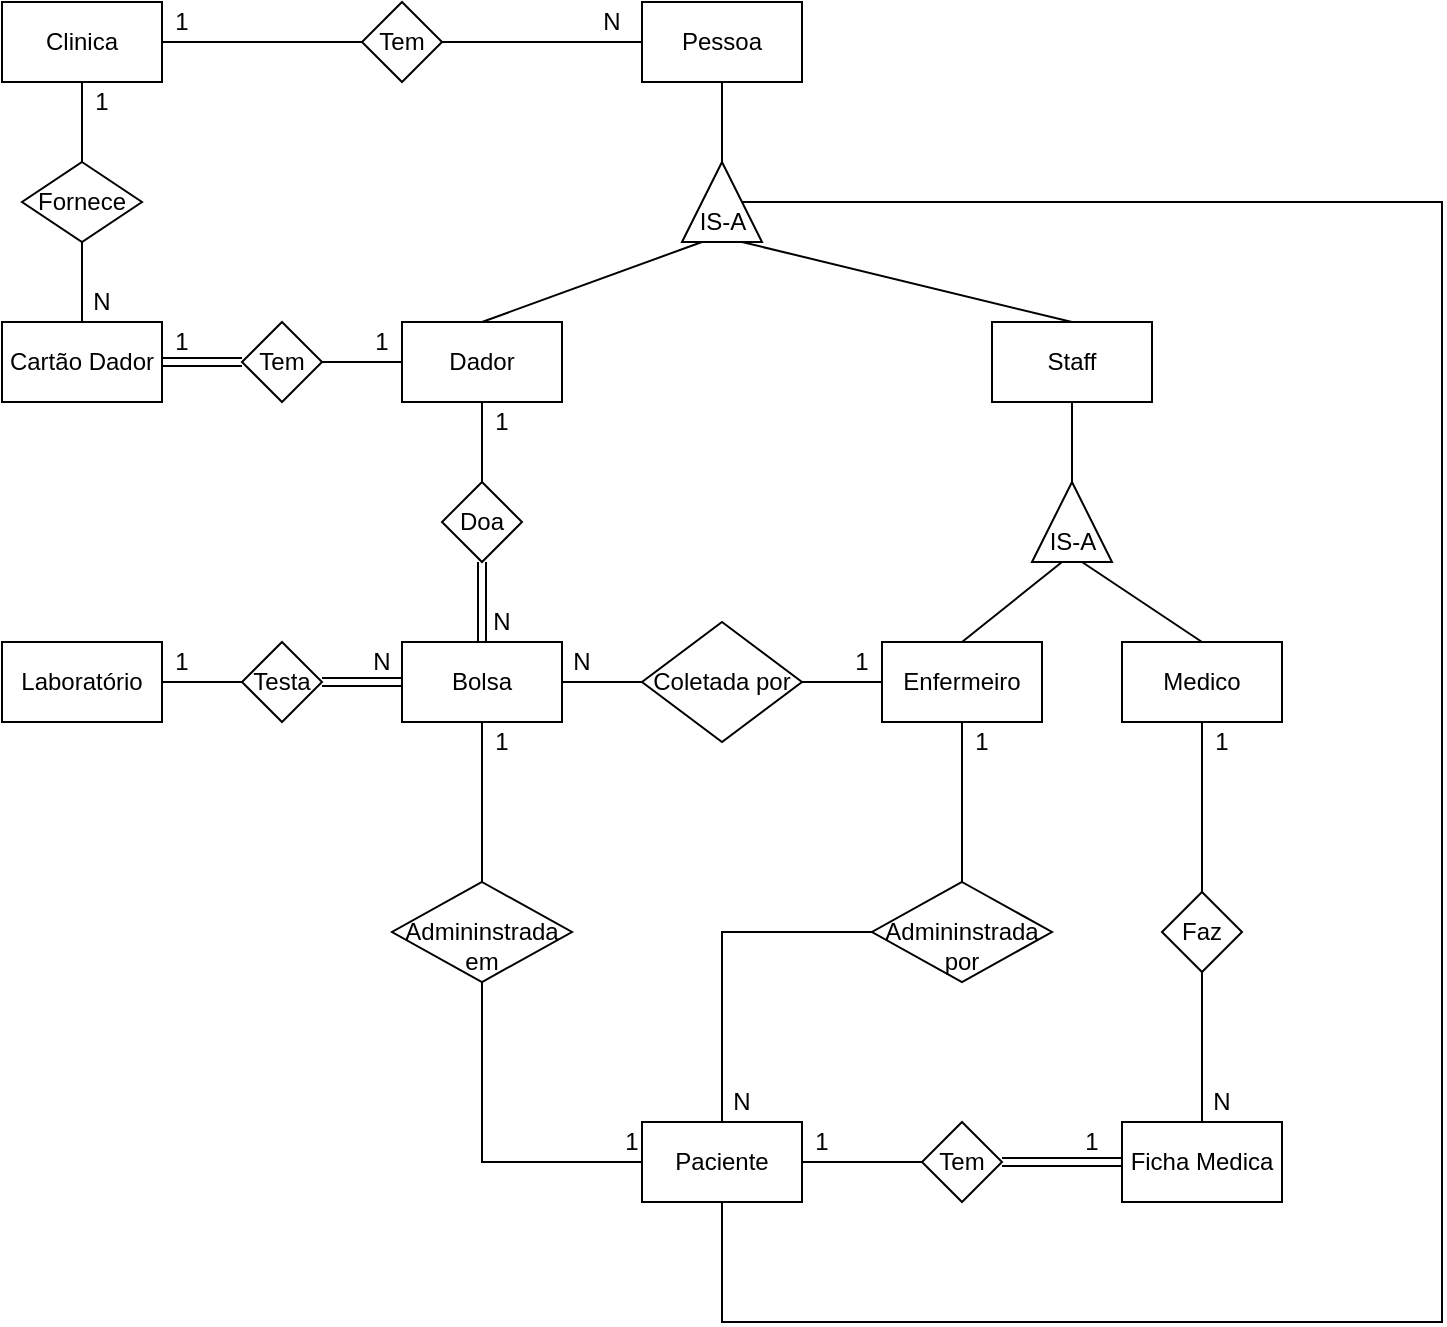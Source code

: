 <mxfile version="24.2.3" type="device">
  <diagram name="Page-1" id="y9fdvsJP01LTRV1NXIzd">
    <mxGraphModel dx="724" dy="397" grid="1" gridSize="10" guides="1" tooltips="1" connect="1" arrows="1" fold="1" page="1" pageScale="1" pageWidth="850" pageHeight="1100" math="0" shadow="0">
      <root>
        <mxCell id="0" />
        <mxCell id="1" parent="0" />
        <mxCell id="dB53JGvOFBfMMkXf-lnQ-2" value="Cartão Dador" style="rounded=0;whiteSpace=wrap;html=1;" vertex="1" parent="1">
          <mxGeometry x="80" y="240" width="80" height="40" as="geometry" />
        </mxCell>
        <mxCell id="dB53JGvOFBfMMkXf-lnQ-16" value="Clinica" style="rounded=0;whiteSpace=wrap;html=1;" vertex="1" parent="1">
          <mxGeometry x="80" y="80" width="80" height="40" as="geometry" />
        </mxCell>
        <mxCell id="dB53JGvOFBfMMkXf-lnQ-24" value="Pessoa" style="rounded=0;whiteSpace=wrap;html=1;" vertex="1" parent="1">
          <mxGeometry x="400" y="80" width="80" height="40" as="geometry" />
        </mxCell>
        <mxCell id="dB53JGvOFBfMMkXf-lnQ-25" value="Dador" style="rounded=0;whiteSpace=wrap;html=1;" vertex="1" parent="1">
          <mxGeometry x="280" y="240" width="80" height="40" as="geometry" />
        </mxCell>
        <mxCell id="dB53JGvOFBfMMkXf-lnQ-26" value="Paciente" style="rounded=0;whiteSpace=wrap;html=1;" vertex="1" parent="1">
          <mxGeometry x="400" y="640" width="80" height="40" as="geometry" />
        </mxCell>
        <mxCell id="dB53JGvOFBfMMkXf-lnQ-27" value="Staff" style="rounded=0;whiteSpace=wrap;html=1;" vertex="1" parent="1">
          <mxGeometry x="575" y="240" width="80" height="40" as="geometry" />
        </mxCell>
        <mxCell id="dB53JGvOFBfMMkXf-lnQ-29" value="Bolsa" style="rounded=0;whiteSpace=wrap;html=1;" vertex="1" parent="1">
          <mxGeometry x="280" y="400" width="80" height="40" as="geometry" />
        </mxCell>
        <mxCell id="dB53JGvOFBfMMkXf-lnQ-30" value="Laboratório" style="rounded=0;whiteSpace=wrap;html=1;" vertex="1" parent="1">
          <mxGeometry x="80" y="400" width="80" height="40" as="geometry" />
        </mxCell>
        <mxCell id="dB53JGvOFBfMMkXf-lnQ-31" value="Medico" style="rounded=0;whiteSpace=wrap;html=1;" vertex="1" parent="1">
          <mxGeometry x="640" y="400" width="80" height="40" as="geometry" />
        </mxCell>
        <mxCell id="dB53JGvOFBfMMkXf-lnQ-32" value="Enfermeiro" style="rounded=0;whiteSpace=wrap;html=1;" vertex="1" parent="1">
          <mxGeometry x="520" y="400" width="80" height="40" as="geometry" />
        </mxCell>
        <mxCell id="dB53JGvOFBfMMkXf-lnQ-33" value="Ficha Medica" style="rounded=0;whiteSpace=wrap;html=1;" vertex="1" parent="1">
          <mxGeometry x="640" y="640" width="80" height="40" as="geometry" />
        </mxCell>
        <mxCell id="dB53JGvOFBfMMkXf-lnQ-34" value="Tem" style="rhombus;whiteSpace=wrap;html=1;" vertex="1" parent="1">
          <mxGeometry x="260" y="80" width="40" height="40" as="geometry" />
        </mxCell>
        <mxCell id="dB53JGvOFBfMMkXf-lnQ-36" value="Fornece" style="rhombus;whiteSpace=wrap;html=1;" vertex="1" parent="1">
          <mxGeometry x="90" y="160" width="60" height="40" as="geometry" />
        </mxCell>
        <mxCell id="dB53JGvOFBfMMkXf-lnQ-37" value="Tem" style="rhombus;whiteSpace=wrap;html=1;" vertex="1" parent="1">
          <mxGeometry x="200" y="240" width="40" height="40" as="geometry" />
        </mxCell>
        <mxCell id="dB53JGvOFBfMMkXf-lnQ-38" value="Doa" style="rhombus;whiteSpace=wrap;html=1;" vertex="1" parent="1">
          <mxGeometry x="300" y="320" width="40" height="40" as="geometry" />
        </mxCell>
        <mxCell id="dB53JGvOFBfMMkXf-lnQ-39" value="Testa" style="rhombus;whiteSpace=wrap;html=1;" vertex="1" parent="1">
          <mxGeometry x="200" y="400" width="40" height="40" as="geometry" />
        </mxCell>
        <mxCell id="dB53JGvOFBfMMkXf-lnQ-40" value="Faz" style="rhombus;whiteSpace=wrap;html=1;" vertex="1" parent="1">
          <mxGeometry x="660" y="525" width="40" height="40" as="geometry" />
        </mxCell>
        <mxCell id="dB53JGvOFBfMMkXf-lnQ-41" value="Coletada por" style="rhombus;whiteSpace=wrap;html=1;" vertex="1" parent="1">
          <mxGeometry x="400" y="390" width="80" height="60" as="geometry" />
        </mxCell>
        <mxCell id="dB53JGvOFBfMMkXf-lnQ-43" value="&lt;div&gt;&lt;br&gt;&lt;/div&gt;Admininstrada&lt;div&gt;em&lt;/div&gt;" style="rhombus;whiteSpace=wrap;html=1;" vertex="1" parent="1">
          <mxGeometry x="275" y="520" width="90" height="50" as="geometry" />
        </mxCell>
        <mxCell id="dB53JGvOFBfMMkXf-lnQ-46" value="&lt;div&gt;&lt;br&gt;&lt;/div&gt;Admininstrada&lt;div&gt;por&lt;/div&gt;" style="rhombus;whiteSpace=wrap;html=1;" vertex="1" parent="1">
          <mxGeometry x="515" y="520" width="90" height="50" as="geometry" />
        </mxCell>
        <mxCell id="dB53JGvOFBfMMkXf-lnQ-47" value="" style="triangle;whiteSpace=wrap;html=1;rotation=-90;" vertex="1" parent="1">
          <mxGeometry x="420" y="160" width="40" height="40" as="geometry" />
        </mxCell>
        <mxCell id="dB53JGvOFBfMMkXf-lnQ-48" value="IS-A" style="text;html=1;align=center;verticalAlign=middle;resizable=0;points=[];autosize=1;strokeColor=none;fillColor=none;" vertex="1" parent="1">
          <mxGeometry x="415" y="175" width="50" height="30" as="geometry" />
        </mxCell>
        <mxCell id="dB53JGvOFBfMMkXf-lnQ-51" value="" style="triangle;whiteSpace=wrap;html=1;rotation=-90;" vertex="1" parent="1">
          <mxGeometry x="595" y="320" width="40" height="40" as="geometry" />
        </mxCell>
        <mxCell id="dB53JGvOFBfMMkXf-lnQ-52" value="IS-A" style="text;html=1;align=center;verticalAlign=middle;resizable=0;points=[];autosize=1;strokeColor=none;fillColor=none;" vertex="1" parent="1">
          <mxGeometry x="590" y="335" width="50" height="30" as="geometry" />
        </mxCell>
        <mxCell id="dB53JGvOFBfMMkXf-lnQ-53" style="edgeStyle=none;rounded=0;orthogonalLoop=1;jettySize=auto;html=1;entryX=0.5;entryY=0;entryDx=0;entryDy=0;endArrow=none;endFill=0;exitX=0.5;exitY=1;exitDx=0;exitDy=0;" edge="1" parent="1" source="dB53JGvOFBfMMkXf-lnQ-16" target="dB53JGvOFBfMMkXf-lnQ-36">
          <mxGeometry relative="1" as="geometry">
            <mxPoint x="400" y="150" as="sourcePoint" />
            <mxPoint x="400" y="240" as="targetPoint" />
          </mxGeometry>
        </mxCell>
        <mxCell id="dB53JGvOFBfMMkXf-lnQ-54" style="edgeStyle=none;rounded=0;orthogonalLoop=1;jettySize=auto;html=1;entryX=0.5;entryY=0;entryDx=0;entryDy=0;endArrow=none;endFill=0;exitX=0.5;exitY=1;exitDx=0;exitDy=0;" edge="1" parent="1" source="dB53JGvOFBfMMkXf-lnQ-36" target="dB53JGvOFBfMMkXf-lnQ-2">
          <mxGeometry relative="1" as="geometry">
            <mxPoint x="130" y="130" as="sourcePoint" />
            <mxPoint x="130" y="170" as="targetPoint" />
          </mxGeometry>
        </mxCell>
        <mxCell id="dB53JGvOFBfMMkXf-lnQ-55" style="edgeStyle=none;rounded=0;orthogonalLoop=1;jettySize=auto;html=1;entryX=0;entryY=0.5;entryDx=0;entryDy=0;endArrow=none;endFill=0;exitX=1;exitY=0.5;exitDx=0;exitDy=0;" edge="1" parent="1" source="dB53JGvOFBfMMkXf-lnQ-16" target="dB53JGvOFBfMMkXf-lnQ-34">
          <mxGeometry relative="1" as="geometry">
            <mxPoint x="140" y="140" as="sourcePoint" />
            <mxPoint x="140" y="180" as="targetPoint" />
          </mxGeometry>
        </mxCell>
        <mxCell id="dB53JGvOFBfMMkXf-lnQ-56" style="edgeStyle=none;rounded=0;orthogonalLoop=1;jettySize=auto;html=1;entryX=0;entryY=0.5;entryDx=0;entryDy=0;endArrow=none;endFill=0;exitX=1;exitY=0.5;exitDx=0;exitDy=0;" edge="1" parent="1" source="dB53JGvOFBfMMkXf-lnQ-34" target="dB53JGvOFBfMMkXf-lnQ-24">
          <mxGeometry relative="1" as="geometry">
            <mxPoint x="150" y="150" as="sourcePoint" />
            <mxPoint x="150" y="190" as="targetPoint" />
          </mxGeometry>
        </mxCell>
        <mxCell id="dB53JGvOFBfMMkXf-lnQ-57" style="edgeStyle=none;rounded=0;orthogonalLoop=1;jettySize=auto;html=1;entryX=1;entryY=0.5;entryDx=0;entryDy=0;endArrow=none;endFill=0;exitX=0.5;exitY=1;exitDx=0;exitDy=0;" edge="1" parent="1" source="dB53JGvOFBfMMkXf-lnQ-24" target="dB53JGvOFBfMMkXf-lnQ-47">
          <mxGeometry relative="1" as="geometry">
            <mxPoint x="160" y="160" as="sourcePoint" />
            <mxPoint x="160" y="200" as="targetPoint" />
          </mxGeometry>
        </mxCell>
        <mxCell id="dB53JGvOFBfMMkXf-lnQ-58" style="edgeStyle=none;rounded=0;orthogonalLoop=1;jettySize=auto;html=1;entryX=1;entryY=0.5;entryDx=0;entryDy=0;endArrow=none;endFill=0;exitX=0;exitY=0.5;exitDx=0;exitDy=0;shape=link;" edge="1" parent="1" source="dB53JGvOFBfMMkXf-lnQ-37" target="dB53JGvOFBfMMkXf-lnQ-2">
          <mxGeometry relative="1" as="geometry">
            <mxPoint x="170" y="170" as="sourcePoint" />
            <mxPoint x="170" y="210" as="targetPoint" />
          </mxGeometry>
        </mxCell>
        <mxCell id="dB53JGvOFBfMMkXf-lnQ-59" style="edgeStyle=none;rounded=0;orthogonalLoop=1;jettySize=auto;html=1;entryX=1;entryY=0.5;entryDx=0;entryDy=0;endArrow=none;endFill=0;exitX=0;exitY=0.5;exitDx=0;exitDy=0;" edge="1" parent="1" source="dB53JGvOFBfMMkXf-lnQ-25" target="dB53JGvOFBfMMkXf-lnQ-37">
          <mxGeometry relative="1" as="geometry">
            <mxPoint x="180" y="180" as="sourcePoint" />
            <mxPoint x="180" y="220" as="targetPoint" />
          </mxGeometry>
        </mxCell>
        <mxCell id="dB53JGvOFBfMMkXf-lnQ-60" style="edgeStyle=none;rounded=0;orthogonalLoop=1;jettySize=auto;html=1;entryX=0.5;entryY=0;entryDx=0;entryDy=0;endArrow=none;endFill=0;exitX=0.5;exitY=1;exitDx=0;exitDy=0;" edge="1" parent="1" source="dB53JGvOFBfMMkXf-lnQ-25" target="dB53JGvOFBfMMkXf-lnQ-38">
          <mxGeometry relative="1" as="geometry">
            <mxPoint x="190" y="190" as="sourcePoint" />
            <mxPoint x="190" y="230" as="targetPoint" />
          </mxGeometry>
        </mxCell>
        <mxCell id="dB53JGvOFBfMMkXf-lnQ-61" style="edgeStyle=none;rounded=0;orthogonalLoop=1;jettySize=auto;html=1;entryX=0.5;entryY=0;entryDx=0;entryDy=0;endArrow=none;endFill=0;exitX=0.5;exitY=1;exitDx=0;exitDy=0;shape=link;" edge="1" parent="1" source="dB53JGvOFBfMMkXf-lnQ-38" target="dB53JGvOFBfMMkXf-lnQ-29">
          <mxGeometry relative="1" as="geometry">
            <mxPoint x="200" y="200" as="sourcePoint" />
            <mxPoint x="200" y="240" as="targetPoint" />
          </mxGeometry>
        </mxCell>
        <mxCell id="dB53JGvOFBfMMkXf-lnQ-62" style="edgeStyle=none;rounded=0;orthogonalLoop=1;jettySize=auto;html=1;entryX=0;entryY=0.5;entryDx=0;entryDy=0;endArrow=none;endFill=0;exitX=1;exitY=0.5;exitDx=0;exitDy=0;" edge="1" parent="1" source="dB53JGvOFBfMMkXf-lnQ-30" target="dB53JGvOFBfMMkXf-lnQ-39">
          <mxGeometry relative="1" as="geometry">
            <mxPoint x="210" y="210" as="sourcePoint" />
            <mxPoint x="210" y="250" as="targetPoint" />
          </mxGeometry>
        </mxCell>
        <mxCell id="dB53JGvOFBfMMkXf-lnQ-63" style="edgeStyle=none;rounded=0;orthogonalLoop=1;jettySize=auto;html=1;entryX=1;entryY=0.5;entryDx=0;entryDy=0;endArrow=none;endFill=0;exitX=0;exitY=0.5;exitDx=0;exitDy=0;shape=link;" edge="1" parent="1" source="dB53JGvOFBfMMkXf-lnQ-29" target="dB53JGvOFBfMMkXf-lnQ-39">
          <mxGeometry relative="1" as="geometry">
            <mxPoint x="220" y="220" as="sourcePoint" />
            <mxPoint x="220" y="260" as="targetPoint" />
          </mxGeometry>
        </mxCell>
        <mxCell id="dB53JGvOFBfMMkXf-lnQ-64" style="edgeStyle=none;rounded=0;orthogonalLoop=1;jettySize=auto;html=1;entryX=0.5;entryY=0;entryDx=0;entryDy=0;endArrow=none;endFill=0;exitX=0.3;exitY=0.833;exitDx=0;exitDy=0;exitPerimeter=0;" edge="1" parent="1" source="dB53JGvOFBfMMkXf-lnQ-48" target="dB53JGvOFBfMMkXf-lnQ-25">
          <mxGeometry relative="1" as="geometry">
            <mxPoint x="230" y="230" as="sourcePoint" />
            <mxPoint x="230" y="270" as="targetPoint" />
          </mxGeometry>
        </mxCell>
        <mxCell id="dB53JGvOFBfMMkXf-lnQ-65" style="edgeStyle=none;rounded=0;orthogonalLoop=1;jettySize=auto;html=1;entryX=0.5;entryY=0;entryDx=0;entryDy=0;endArrow=none;endFill=0;" edge="1" parent="1" target="dB53JGvOFBfMMkXf-lnQ-27">
          <mxGeometry relative="1" as="geometry">
            <mxPoint x="450" y="200" as="sourcePoint" />
            <mxPoint x="240" y="280" as="targetPoint" />
          </mxGeometry>
        </mxCell>
        <mxCell id="dB53JGvOFBfMMkXf-lnQ-66" style="edgeStyle=none;rounded=0;orthogonalLoop=1;jettySize=auto;html=1;entryX=1;entryY=0.5;entryDx=0;entryDy=0;endArrow=none;endFill=0;exitX=0.5;exitY=1;exitDx=0;exitDy=0;" edge="1" parent="1" source="dB53JGvOFBfMMkXf-lnQ-27" target="dB53JGvOFBfMMkXf-lnQ-51">
          <mxGeometry relative="1" as="geometry">
            <mxPoint x="250" y="250" as="sourcePoint" />
            <mxPoint x="250" y="290" as="targetPoint" />
          </mxGeometry>
        </mxCell>
        <mxCell id="dB53JGvOFBfMMkXf-lnQ-67" style="edgeStyle=none;rounded=0;orthogonalLoop=1;jettySize=auto;html=1;entryX=0.5;entryY=0;entryDx=0;entryDy=0;endArrow=none;endFill=0;exitX=0.4;exitY=0.833;exitDx=0;exitDy=0;exitPerimeter=0;" edge="1" parent="1" source="dB53JGvOFBfMMkXf-lnQ-52" target="dB53JGvOFBfMMkXf-lnQ-32">
          <mxGeometry relative="1" as="geometry">
            <mxPoint x="625" y="290" as="sourcePoint" />
            <mxPoint x="625" y="328" as="targetPoint" />
          </mxGeometry>
        </mxCell>
        <mxCell id="dB53JGvOFBfMMkXf-lnQ-68" style="edgeStyle=none;rounded=0;orthogonalLoop=1;jettySize=auto;html=1;entryX=0.5;entryY=0;entryDx=0;entryDy=0;endArrow=none;endFill=0;exitX=0.6;exitY=0.833;exitDx=0;exitDy=0;exitPerimeter=0;" edge="1" parent="1" source="dB53JGvOFBfMMkXf-lnQ-52" target="dB53JGvOFBfMMkXf-lnQ-31">
          <mxGeometry relative="1" as="geometry">
            <mxPoint x="635" y="300" as="sourcePoint" />
            <mxPoint x="635" y="338" as="targetPoint" />
          </mxGeometry>
        </mxCell>
        <mxCell id="dB53JGvOFBfMMkXf-lnQ-69" style="edgeStyle=none;rounded=0;orthogonalLoop=1;jettySize=auto;html=1;entryX=0.5;entryY=0;entryDx=0;entryDy=0;endArrow=none;endFill=0;exitX=0.5;exitY=1;exitDx=0;exitDy=0;" edge="1" parent="1" source="dB53JGvOFBfMMkXf-lnQ-31" target="dB53JGvOFBfMMkXf-lnQ-40">
          <mxGeometry relative="1" as="geometry">
            <mxPoint x="645" y="310" as="sourcePoint" />
            <mxPoint x="645" y="348" as="targetPoint" />
          </mxGeometry>
        </mxCell>
        <mxCell id="dB53JGvOFBfMMkXf-lnQ-70" style="edgeStyle=none;rounded=0;orthogonalLoop=1;jettySize=auto;html=1;entryX=0.5;entryY=0;entryDx=0;entryDy=0;endArrow=none;endFill=0;exitX=0.5;exitY=1;exitDx=0;exitDy=0;" edge="1" parent="1" source="dB53JGvOFBfMMkXf-lnQ-32" target="dB53JGvOFBfMMkXf-lnQ-46">
          <mxGeometry relative="1" as="geometry">
            <mxPoint x="655" y="320" as="sourcePoint" />
            <mxPoint x="655" y="358" as="targetPoint" />
          </mxGeometry>
        </mxCell>
        <mxCell id="dB53JGvOFBfMMkXf-lnQ-71" style="edgeStyle=none;rounded=0;orthogonalLoop=1;jettySize=auto;html=1;entryX=0.5;entryY=0;entryDx=0;entryDy=0;endArrow=none;endFill=0;exitX=0.5;exitY=1;exitDx=0;exitDy=0;" edge="1" parent="1" source="dB53JGvOFBfMMkXf-lnQ-40" target="dB53JGvOFBfMMkXf-lnQ-33">
          <mxGeometry relative="1" as="geometry">
            <mxPoint x="665" y="330" as="sourcePoint" />
            <mxPoint x="665" y="368" as="targetPoint" />
          </mxGeometry>
        </mxCell>
        <mxCell id="dB53JGvOFBfMMkXf-lnQ-73" style="edgeStyle=none;rounded=0;orthogonalLoop=1;jettySize=auto;html=1;entryX=0.5;entryY=1;entryDx=0;entryDy=0;endArrow=none;endFill=0;exitX=0.5;exitY=0;exitDx=0;exitDy=0;" edge="1" parent="1" source="dB53JGvOFBfMMkXf-lnQ-43" target="dB53JGvOFBfMMkXf-lnQ-29">
          <mxGeometry relative="1" as="geometry">
            <mxPoint x="470" y="650" as="sourcePoint" />
            <mxPoint x="570" y="580" as="targetPoint" />
          </mxGeometry>
        </mxCell>
        <mxCell id="dB53JGvOFBfMMkXf-lnQ-74" style="edgeStyle=none;rounded=0;orthogonalLoop=1;jettySize=auto;html=1;entryX=0.5;entryY=1;entryDx=0;entryDy=0;endArrow=none;endFill=0;exitX=0;exitY=0.5;exitDx=0;exitDy=0;" edge="1" parent="1" source="dB53JGvOFBfMMkXf-lnQ-26" target="dB53JGvOFBfMMkXf-lnQ-43">
          <mxGeometry relative="1" as="geometry">
            <mxPoint x="240" y="670" as="sourcePoint" />
            <mxPoint x="320" y="580" as="targetPoint" />
            <Array as="points">
              <mxPoint x="320" y="660" />
            </Array>
          </mxGeometry>
        </mxCell>
        <mxCell id="dB53JGvOFBfMMkXf-lnQ-75" style="edgeStyle=none;rounded=0;orthogonalLoop=1;jettySize=auto;html=1;entryX=1;entryY=0.5;entryDx=0;entryDy=0;endArrow=none;endFill=0;exitX=0;exitY=0.5;exitDx=0;exitDy=0;" edge="1" parent="1" source="dB53JGvOFBfMMkXf-lnQ-41" target="dB53JGvOFBfMMkXf-lnQ-29">
          <mxGeometry relative="1" as="geometry">
            <mxPoint x="330" y="370" as="sourcePoint" />
            <mxPoint x="330" y="410" as="targetPoint" />
          </mxGeometry>
        </mxCell>
        <mxCell id="dB53JGvOFBfMMkXf-lnQ-77" style="edgeStyle=none;rounded=0;orthogonalLoop=1;jettySize=auto;html=1;entryX=1;entryY=0.5;entryDx=0;entryDy=0;endArrow=none;endFill=0;exitX=0;exitY=0.5;exitDx=0;exitDy=0;" edge="1" parent="1" source="dB53JGvOFBfMMkXf-lnQ-32" target="dB53JGvOFBfMMkXf-lnQ-41">
          <mxGeometry relative="1" as="geometry">
            <mxPoint x="340" y="380" as="sourcePoint" />
            <mxPoint x="340" y="420" as="targetPoint" />
          </mxGeometry>
        </mxCell>
        <mxCell id="dB53JGvOFBfMMkXf-lnQ-78" style="edgeStyle=none;rounded=0;orthogonalLoop=1;jettySize=auto;html=1;entryX=0.5;entryY=0;entryDx=0;entryDy=0;endArrow=none;endFill=0;exitX=0;exitY=0.5;exitDx=0;exitDy=0;" edge="1" parent="1" source="dB53JGvOFBfMMkXf-lnQ-46" target="dB53JGvOFBfMMkXf-lnQ-26">
          <mxGeometry relative="1" as="geometry">
            <mxPoint x="570" y="450" as="sourcePoint" />
            <mxPoint x="570" y="530" as="targetPoint" />
            <Array as="points">
              <mxPoint x="440" y="545" />
            </Array>
          </mxGeometry>
        </mxCell>
        <mxCell id="dB53JGvOFBfMMkXf-lnQ-79" value="Tem" style="rhombus;whiteSpace=wrap;html=1;" vertex="1" parent="1">
          <mxGeometry x="540" y="640" width="40" height="40" as="geometry" />
        </mxCell>
        <mxCell id="dB53JGvOFBfMMkXf-lnQ-80" style="edgeStyle=none;rounded=0;orthogonalLoop=1;jettySize=auto;html=1;entryX=0;entryY=0.5;entryDx=0;entryDy=0;endArrow=none;endFill=0;exitX=1;exitY=0.5;exitDx=0;exitDy=0;shape=link;" edge="1" parent="1" source="dB53JGvOFBfMMkXf-lnQ-79" target="dB53JGvOFBfMMkXf-lnQ-33">
          <mxGeometry relative="1" as="geometry">
            <mxPoint x="690" y="575" as="sourcePoint" />
            <mxPoint x="690" y="650" as="targetPoint" />
          </mxGeometry>
        </mxCell>
        <mxCell id="dB53JGvOFBfMMkXf-lnQ-81" style="edgeStyle=none;rounded=0;orthogonalLoop=1;jettySize=auto;html=1;entryX=0;entryY=0.5;entryDx=0;entryDy=0;endArrow=none;endFill=0;exitX=1;exitY=0.5;exitDx=0;exitDy=0;" edge="1" parent="1" source="dB53JGvOFBfMMkXf-lnQ-26" target="dB53JGvOFBfMMkXf-lnQ-79">
          <mxGeometry relative="1" as="geometry">
            <mxPoint x="590" y="670" as="sourcePoint" />
            <mxPoint x="650" y="670" as="targetPoint" />
          </mxGeometry>
        </mxCell>
        <mxCell id="dB53JGvOFBfMMkXf-lnQ-82" style="edgeStyle=none;rounded=0;orthogonalLoop=1;jettySize=auto;html=1;endArrow=none;endFill=0;entryX=0.5;entryY=1;entryDx=0;entryDy=0;exitX=0.5;exitY=1;exitDx=0;exitDy=0;" edge="1" parent="1" source="dB53JGvOFBfMMkXf-lnQ-47" target="dB53JGvOFBfMMkXf-lnQ-26">
          <mxGeometry relative="1" as="geometry">
            <mxPoint x="465" y="188" as="sourcePoint" />
            <mxPoint x="420" y="730" as="targetPoint" />
            <Array as="points">
              <mxPoint x="800" y="180" />
              <mxPoint x="800" y="740" />
              <mxPoint x="440" y="740" />
            </Array>
          </mxGeometry>
        </mxCell>
        <mxCell id="dB53JGvOFBfMMkXf-lnQ-83" value="1" style="text;html=1;align=center;verticalAlign=middle;whiteSpace=wrap;rounded=0;" vertex="1" parent="1">
          <mxGeometry x="150" y="80" width="40" height="20" as="geometry" />
        </mxCell>
        <mxCell id="dB53JGvOFBfMMkXf-lnQ-84" value="N" style="text;html=1;align=center;verticalAlign=middle;whiteSpace=wrap;rounded=0;" vertex="1" parent="1">
          <mxGeometry x="365" y="80" width="40" height="20" as="geometry" />
        </mxCell>
        <mxCell id="dB53JGvOFBfMMkXf-lnQ-85" value="1" style="text;html=1;align=center;verticalAlign=middle;whiteSpace=wrap;rounded=0;" vertex="1" parent="1">
          <mxGeometry x="110" y="120" width="40" height="20" as="geometry" />
        </mxCell>
        <mxCell id="dB53JGvOFBfMMkXf-lnQ-86" value="N" style="text;html=1;align=center;verticalAlign=middle;whiteSpace=wrap;rounded=0;" vertex="1" parent="1">
          <mxGeometry x="110" y="220" width="40" height="20" as="geometry" />
        </mxCell>
        <mxCell id="dB53JGvOFBfMMkXf-lnQ-87" value="1" style="text;html=1;align=center;verticalAlign=middle;whiteSpace=wrap;rounded=0;" vertex="1" parent="1">
          <mxGeometry x="150" y="240" width="40" height="20" as="geometry" />
        </mxCell>
        <mxCell id="dB53JGvOFBfMMkXf-lnQ-88" value="N" style="text;html=1;align=center;verticalAlign=middle;whiteSpace=wrap;rounded=0;" vertex="1" parent="1">
          <mxGeometry x="310" y="380" width="40" height="20" as="geometry" />
        </mxCell>
        <mxCell id="dB53JGvOFBfMMkXf-lnQ-89" value="1" style="text;html=1;align=center;verticalAlign=middle;whiteSpace=wrap;rounded=0;" vertex="1" parent="1">
          <mxGeometry x="250" y="240" width="40" height="20" as="geometry" />
        </mxCell>
        <mxCell id="dB53JGvOFBfMMkXf-lnQ-90" value="1" style="text;html=1;align=center;verticalAlign=middle;whiteSpace=wrap;rounded=0;" vertex="1" parent="1">
          <mxGeometry x="310" y="280" width="40" height="20" as="geometry" />
        </mxCell>
        <mxCell id="dB53JGvOFBfMMkXf-lnQ-91" value="N" style="text;html=1;align=center;verticalAlign=middle;whiteSpace=wrap;rounded=0;" vertex="1" parent="1">
          <mxGeometry x="250" y="400" width="40" height="20" as="geometry" />
        </mxCell>
        <mxCell id="dB53JGvOFBfMMkXf-lnQ-95" value="1" style="text;html=1;align=center;verticalAlign=middle;whiteSpace=wrap;rounded=0;" vertex="1" parent="1">
          <mxGeometry x="150" y="400" width="40" height="20" as="geometry" />
        </mxCell>
        <mxCell id="dB53JGvOFBfMMkXf-lnQ-96" value="1" style="text;html=1;align=center;verticalAlign=middle;whiteSpace=wrap;rounded=0;" vertex="1" parent="1">
          <mxGeometry x="310" y="440" width="40" height="20" as="geometry" />
        </mxCell>
        <mxCell id="dB53JGvOFBfMMkXf-lnQ-97" value="1" style="text;html=1;align=center;verticalAlign=middle;whiteSpace=wrap;rounded=0;" vertex="1" parent="1">
          <mxGeometry x="375" y="640" width="40" height="20" as="geometry" />
        </mxCell>
        <mxCell id="dB53JGvOFBfMMkXf-lnQ-98" value="1" style="text;html=1;align=center;verticalAlign=middle;whiteSpace=wrap;rounded=0;" vertex="1" parent="1">
          <mxGeometry x="490" y="400" width="40" height="20" as="geometry" />
        </mxCell>
        <mxCell id="dB53JGvOFBfMMkXf-lnQ-99" value="N" style="text;html=1;align=center;verticalAlign=middle;whiteSpace=wrap;rounded=0;" vertex="1" parent="1">
          <mxGeometry x="350" y="400" width="40" height="20" as="geometry" />
        </mxCell>
        <mxCell id="dB53JGvOFBfMMkXf-lnQ-100" value="1" style="text;html=1;align=center;verticalAlign=middle;whiteSpace=wrap;rounded=0;" vertex="1" parent="1">
          <mxGeometry x="550" y="440" width="40" height="20" as="geometry" />
        </mxCell>
        <mxCell id="dB53JGvOFBfMMkXf-lnQ-101" value="N" style="text;html=1;align=center;verticalAlign=middle;whiteSpace=wrap;rounded=0;" vertex="1" parent="1">
          <mxGeometry x="430" y="620" width="40" height="20" as="geometry" />
        </mxCell>
        <mxCell id="dB53JGvOFBfMMkXf-lnQ-102" value="1" style="text;html=1;align=center;verticalAlign=middle;whiteSpace=wrap;rounded=0;" vertex="1" parent="1">
          <mxGeometry x="470" y="640" width="40" height="20" as="geometry" />
        </mxCell>
        <mxCell id="dB53JGvOFBfMMkXf-lnQ-103" value="1" style="text;html=1;align=center;verticalAlign=middle;whiteSpace=wrap;rounded=0;" vertex="1" parent="1">
          <mxGeometry x="605" y="640" width="40" height="20" as="geometry" />
        </mxCell>
        <mxCell id="dB53JGvOFBfMMkXf-lnQ-104" value="1" style="text;html=1;align=center;verticalAlign=middle;whiteSpace=wrap;rounded=0;" vertex="1" parent="1">
          <mxGeometry x="670" y="440" width="40" height="20" as="geometry" />
        </mxCell>
        <mxCell id="dB53JGvOFBfMMkXf-lnQ-105" value="N" style="text;html=1;align=center;verticalAlign=middle;whiteSpace=wrap;rounded=0;" vertex="1" parent="1">
          <mxGeometry x="670" y="620" width="40" height="20" as="geometry" />
        </mxCell>
      </root>
    </mxGraphModel>
  </diagram>
</mxfile>

